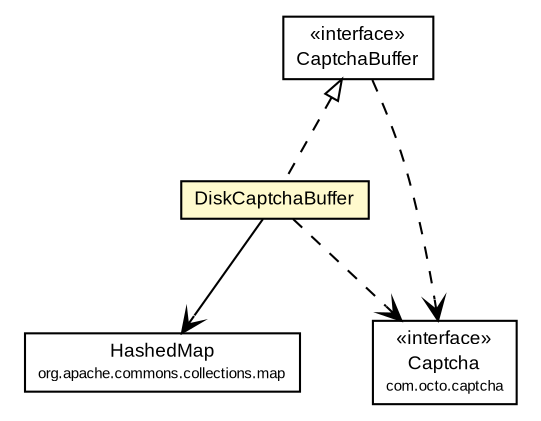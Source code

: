 #!/usr/local/bin/dot
#
# Class diagram 
# Generated by UmlGraph version 4.6 (http://www.spinellis.gr/sw/umlgraph)
#

digraph G {
	edge [fontname="arial",fontsize=10,labelfontname="arial",labelfontsize=10];
	node [fontname="arial",fontsize=10,shape=plaintext];
	// com.octo.captcha.engine.bufferedengine.buffer.DiskCaptchaBuffer
	c89 [label=<<table border="0" cellborder="1" cellspacing="0" cellpadding="2" port="p" bgcolor="lemonChiffon" href="./DiskCaptchaBuffer.html">
		<tr><td><table border="0" cellspacing="0" cellpadding="1">
			<tr><td> DiskCaptchaBuffer </td></tr>
		</table></td></tr>
		</table>>, fontname="arial", fontcolor="black", fontsize=9.0];
	// com.octo.captcha.engine.bufferedengine.buffer.CaptchaBuffer
	c91 [label=<<table border="0" cellborder="1" cellspacing="0" cellpadding="2" port="p" href="./CaptchaBuffer.html">
		<tr><td><table border="0" cellspacing="0" cellpadding="1">
			<tr><td> &laquo;interface&raquo; </td></tr>
			<tr><td> CaptchaBuffer </td></tr>
		</table></td></tr>
		</table>>, fontname="arial", fontcolor="black", fontsize=9.0];
	//com.octo.captcha.engine.bufferedengine.buffer.DiskCaptchaBuffer implements com.octo.captcha.engine.bufferedengine.buffer.CaptchaBuffer
	c91:p -> c89:p [dir=back,arrowtail=empty,style=dashed];
	// com.octo.captcha.engine.bufferedengine.buffer.DiskCaptchaBuffer NAVASSOC org.apache.commons.collections.map.HashedMap
	c89:p -> c100:p [taillabel="", label="", headlabel="", fontname="arial", fontcolor="black", fontsize=10.0, color="black", arrowhead=open];
	// com.octo.captcha.engine.bufferedengine.buffer.DiskCaptchaBuffer DEPEND com.octo.captcha.Captcha
	c89:p -> c102:p [taillabel="", label="", headlabel="", fontname="arial", fontcolor="black", fontsize=10.0, color="black", arrowhead=open, style=dashed];
	// com.octo.captcha.engine.bufferedengine.buffer.CaptchaBuffer DEPEND com.octo.captcha.Captcha
	c91:p -> c102:p [taillabel="", label="", headlabel="", fontname="arial", fontcolor="black", fontsize=10.0, color="black", arrowhead=open, style=dashed];
	// org.apache.commons.collections.map.HashedMap
	c100 [label=<<table border="0" cellborder="1" cellspacing="0" cellpadding="2" port="p" href="http://java.sun.com/j2se/1.4.2/docs/api/org/apache/commons/collections/map/HashedMap.html">
		<tr><td><table border="0" cellspacing="0" cellpadding="1">
			<tr><td> HashedMap </td></tr>
			<tr><td><font point-size="7.0"> org.apache.commons.collections.map </font></td></tr>
		</table></td></tr>
		</table>>, fontname="arial", fontcolor="black", fontsize=9.0];
	// com.octo.captcha.Captcha
	c102 [label=<<table border="0" cellborder="1" cellspacing="0" cellpadding="2" port="p" href="http://java.sun.com/j2se/1.4.2/docs/api/com/octo/captcha/Captcha.html">
		<tr><td><table border="0" cellspacing="0" cellpadding="1">
			<tr><td> &laquo;interface&raquo; </td></tr>
			<tr><td> Captcha </td></tr>
			<tr><td><font point-size="7.0"> com.octo.captcha </font></td></tr>
		</table></td></tr>
		</table>>, fontname="arial", fontcolor="black", fontsize=9.0];
}


